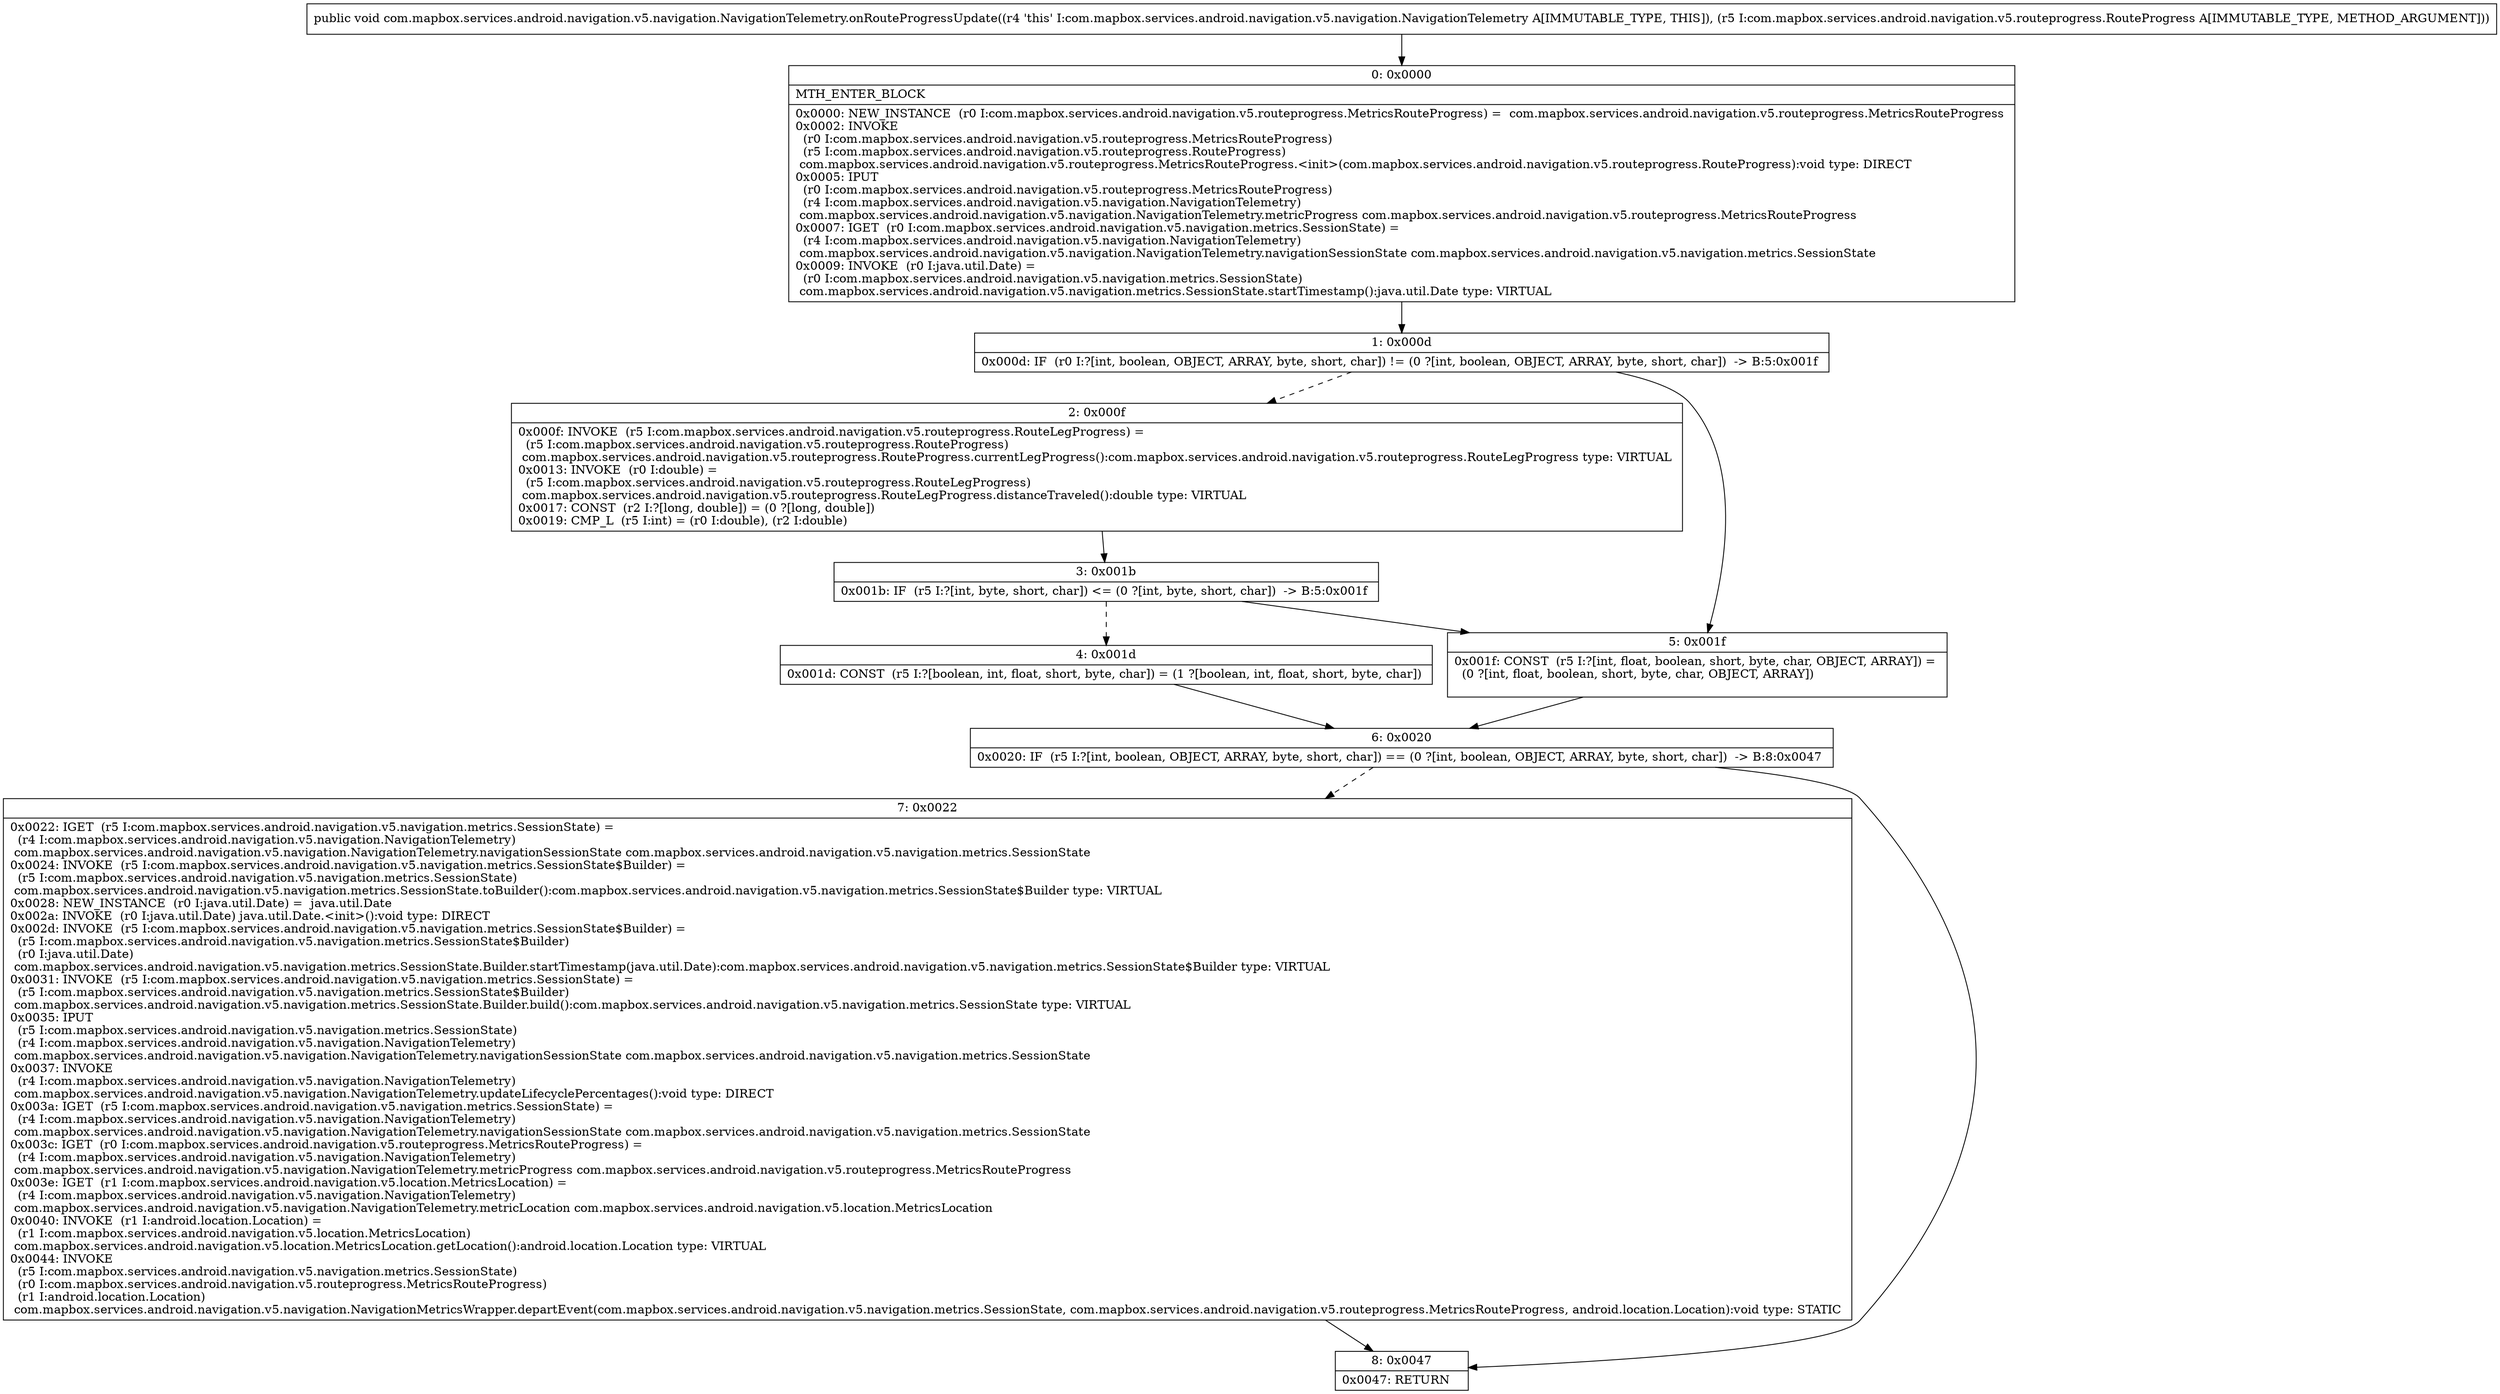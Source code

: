 digraph "CFG forcom.mapbox.services.android.navigation.v5.navigation.NavigationTelemetry.onRouteProgressUpdate(Lcom\/mapbox\/services\/android\/navigation\/v5\/routeprogress\/RouteProgress;)V" {
Node_0 [shape=record,label="{0\:\ 0x0000|MTH_ENTER_BLOCK\l|0x0000: NEW_INSTANCE  (r0 I:com.mapbox.services.android.navigation.v5.routeprogress.MetricsRouteProgress) =  com.mapbox.services.android.navigation.v5.routeprogress.MetricsRouteProgress \l0x0002: INVOKE  \l  (r0 I:com.mapbox.services.android.navigation.v5.routeprogress.MetricsRouteProgress)\l  (r5 I:com.mapbox.services.android.navigation.v5.routeprogress.RouteProgress)\l com.mapbox.services.android.navigation.v5.routeprogress.MetricsRouteProgress.\<init\>(com.mapbox.services.android.navigation.v5.routeprogress.RouteProgress):void type: DIRECT \l0x0005: IPUT  \l  (r0 I:com.mapbox.services.android.navigation.v5.routeprogress.MetricsRouteProgress)\l  (r4 I:com.mapbox.services.android.navigation.v5.navigation.NavigationTelemetry)\l com.mapbox.services.android.navigation.v5.navigation.NavigationTelemetry.metricProgress com.mapbox.services.android.navigation.v5.routeprogress.MetricsRouteProgress \l0x0007: IGET  (r0 I:com.mapbox.services.android.navigation.v5.navigation.metrics.SessionState) = \l  (r4 I:com.mapbox.services.android.navigation.v5.navigation.NavigationTelemetry)\l com.mapbox.services.android.navigation.v5.navigation.NavigationTelemetry.navigationSessionState com.mapbox.services.android.navigation.v5.navigation.metrics.SessionState \l0x0009: INVOKE  (r0 I:java.util.Date) = \l  (r0 I:com.mapbox.services.android.navigation.v5.navigation.metrics.SessionState)\l com.mapbox.services.android.navigation.v5.navigation.metrics.SessionState.startTimestamp():java.util.Date type: VIRTUAL \l}"];
Node_1 [shape=record,label="{1\:\ 0x000d|0x000d: IF  (r0 I:?[int, boolean, OBJECT, ARRAY, byte, short, char]) != (0 ?[int, boolean, OBJECT, ARRAY, byte, short, char])  \-\> B:5:0x001f \l}"];
Node_2 [shape=record,label="{2\:\ 0x000f|0x000f: INVOKE  (r5 I:com.mapbox.services.android.navigation.v5.routeprogress.RouteLegProgress) = \l  (r5 I:com.mapbox.services.android.navigation.v5.routeprogress.RouteProgress)\l com.mapbox.services.android.navigation.v5.routeprogress.RouteProgress.currentLegProgress():com.mapbox.services.android.navigation.v5.routeprogress.RouteLegProgress type: VIRTUAL \l0x0013: INVOKE  (r0 I:double) = \l  (r5 I:com.mapbox.services.android.navigation.v5.routeprogress.RouteLegProgress)\l com.mapbox.services.android.navigation.v5.routeprogress.RouteLegProgress.distanceTraveled():double type: VIRTUAL \l0x0017: CONST  (r2 I:?[long, double]) = (0 ?[long, double]) \l0x0019: CMP_L  (r5 I:int) = (r0 I:double), (r2 I:double) \l}"];
Node_3 [shape=record,label="{3\:\ 0x001b|0x001b: IF  (r5 I:?[int, byte, short, char]) \<= (0 ?[int, byte, short, char])  \-\> B:5:0x001f \l}"];
Node_4 [shape=record,label="{4\:\ 0x001d|0x001d: CONST  (r5 I:?[boolean, int, float, short, byte, char]) = (1 ?[boolean, int, float, short, byte, char]) \l}"];
Node_5 [shape=record,label="{5\:\ 0x001f|0x001f: CONST  (r5 I:?[int, float, boolean, short, byte, char, OBJECT, ARRAY]) = \l  (0 ?[int, float, boolean, short, byte, char, OBJECT, ARRAY])\l \l}"];
Node_6 [shape=record,label="{6\:\ 0x0020|0x0020: IF  (r5 I:?[int, boolean, OBJECT, ARRAY, byte, short, char]) == (0 ?[int, boolean, OBJECT, ARRAY, byte, short, char])  \-\> B:8:0x0047 \l}"];
Node_7 [shape=record,label="{7\:\ 0x0022|0x0022: IGET  (r5 I:com.mapbox.services.android.navigation.v5.navigation.metrics.SessionState) = \l  (r4 I:com.mapbox.services.android.navigation.v5.navigation.NavigationTelemetry)\l com.mapbox.services.android.navigation.v5.navigation.NavigationTelemetry.navigationSessionState com.mapbox.services.android.navigation.v5.navigation.metrics.SessionState \l0x0024: INVOKE  (r5 I:com.mapbox.services.android.navigation.v5.navigation.metrics.SessionState$Builder) = \l  (r5 I:com.mapbox.services.android.navigation.v5.navigation.metrics.SessionState)\l com.mapbox.services.android.navigation.v5.navigation.metrics.SessionState.toBuilder():com.mapbox.services.android.navigation.v5.navigation.metrics.SessionState$Builder type: VIRTUAL \l0x0028: NEW_INSTANCE  (r0 I:java.util.Date) =  java.util.Date \l0x002a: INVOKE  (r0 I:java.util.Date) java.util.Date.\<init\>():void type: DIRECT \l0x002d: INVOKE  (r5 I:com.mapbox.services.android.navigation.v5.navigation.metrics.SessionState$Builder) = \l  (r5 I:com.mapbox.services.android.navigation.v5.navigation.metrics.SessionState$Builder)\l  (r0 I:java.util.Date)\l com.mapbox.services.android.navigation.v5.navigation.metrics.SessionState.Builder.startTimestamp(java.util.Date):com.mapbox.services.android.navigation.v5.navigation.metrics.SessionState$Builder type: VIRTUAL \l0x0031: INVOKE  (r5 I:com.mapbox.services.android.navigation.v5.navigation.metrics.SessionState) = \l  (r5 I:com.mapbox.services.android.navigation.v5.navigation.metrics.SessionState$Builder)\l com.mapbox.services.android.navigation.v5.navigation.metrics.SessionState.Builder.build():com.mapbox.services.android.navigation.v5.navigation.metrics.SessionState type: VIRTUAL \l0x0035: IPUT  \l  (r5 I:com.mapbox.services.android.navigation.v5.navigation.metrics.SessionState)\l  (r4 I:com.mapbox.services.android.navigation.v5.navigation.NavigationTelemetry)\l com.mapbox.services.android.navigation.v5.navigation.NavigationTelemetry.navigationSessionState com.mapbox.services.android.navigation.v5.navigation.metrics.SessionState \l0x0037: INVOKE  \l  (r4 I:com.mapbox.services.android.navigation.v5.navigation.NavigationTelemetry)\l com.mapbox.services.android.navigation.v5.navigation.NavigationTelemetry.updateLifecyclePercentages():void type: DIRECT \l0x003a: IGET  (r5 I:com.mapbox.services.android.navigation.v5.navigation.metrics.SessionState) = \l  (r4 I:com.mapbox.services.android.navigation.v5.navigation.NavigationTelemetry)\l com.mapbox.services.android.navigation.v5.navigation.NavigationTelemetry.navigationSessionState com.mapbox.services.android.navigation.v5.navigation.metrics.SessionState \l0x003c: IGET  (r0 I:com.mapbox.services.android.navigation.v5.routeprogress.MetricsRouteProgress) = \l  (r4 I:com.mapbox.services.android.navigation.v5.navigation.NavigationTelemetry)\l com.mapbox.services.android.navigation.v5.navigation.NavigationTelemetry.metricProgress com.mapbox.services.android.navigation.v5.routeprogress.MetricsRouteProgress \l0x003e: IGET  (r1 I:com.mapbox.services.android.navigation.v5.location.MetricsLocation) = \l  (r4 I:com.mapbox.services.android.navigation.v5.navigation.NavigationTelemetry)\l com.mapbox.services.android.navigation.v5.navigation.NavigationTelemetry.metricLocation com.mapbox.services.android.navigation.v5.location.MetricsLocation \l0x0040: INVOKE  (r1 I:android.location.Location) = \l  (r1 I:com.mapbox.services.android.navigation.v5.location.MetricsLocation)\l com.mapbox.services.android.navigation.v5.location.MetricsLocation.getLocation():android.location.Location type: VIRTUAL \l0x0044: INVOKE  \l  (r5 I:com.mapbox.services.android.navigation.v5.navigation.metrics.SessionState)\l  (r0 I:com.mapbox.services.android.navigation.v5.routeprogress.MetricsRouteProgress)\l  (r1 I:android.location.Location)\l com.mapbox.services.android.navigation.v5.navigation.NavigationMetricsWrapper.departEvent(com.mapbox.services.android.navigation.v5.navigation.metrics.SessionState, com.mapbox.services.android.navigation.v5.routeprogress.MetricsRouteProgress, android.location.Location):void type: STATIC \l}"];
Node_8 [shape=record,label="{8\:\ 0x0047|0x0047: RETURN   \l}"];
MethodNode[shape=record,label="{public void com.mapbox.services.android.navigation.v5.navigation.NavigationTelemetry.onRouteProgressUpdate((r4 'this' I:com.mapbox.services.android.navigation.v5.navigation.NavigationTelemetry A[IMMUTABLE_TYPE, THIS]), (r5 I:com.mapbox.services.android.navigation.v5.routeprogress.RouteProgress A[IMMUTABLE_TYPE, METHOD_ARGUMENT])) }"];
MethodNode -> Node_0;
Node_0 -> Node_1;
Node_1 -> Node_2[style=dashed];
Node_1 -> Node_5;
Node_2 -> Node_3;
Node_3 -> Node_4[style=dashed];
Node_3 -> Node_5;
Node_4 -> Node_6;
Node_5 -> Node_6;
Node_6 -> Node_7[style=dashed];
Node_6 -> Node_8;
Node_7 -> Node_8;
}

